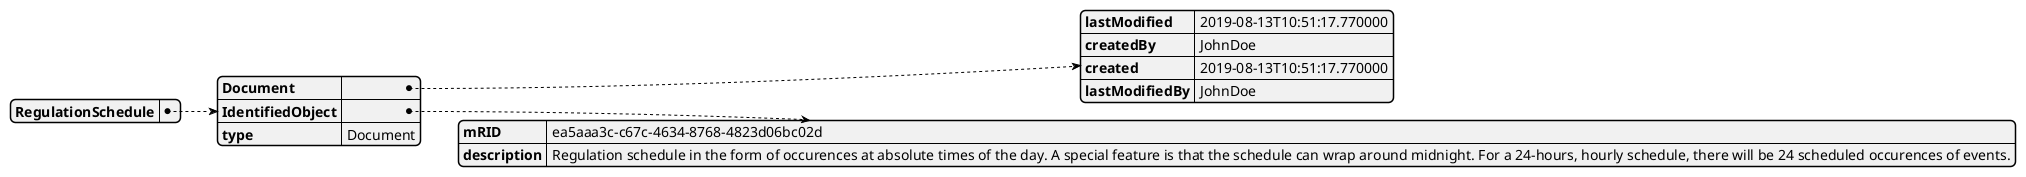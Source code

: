 @startjson
{
  "RegulationSchedule": {
    "Document": {
      "lastModified": 
        "2019-08-13T10:51:17.770000"
      ,
      "createdBy": 
        "JohnDoe"
      ,
      "created": 
        "2019-08-13T10:51:17.770000"
      ,
      "lastModifiedBy": 
        "JohnDoe"
      
    },
    "IdentifiedObject": {
      "mRID": 
        "ea5aaa3c-c67c-4634-8768-4823d06bc02d"
      ,
      "description": 
        "Regulation schedule in the form of occurences at absolute times of the day. A special feature is that the schedule can wrap around midnight. For a 24-hours, hourly schedule, there will be 24 scheduled occurences of events."
      
    },
    "type": 
      "Document"
    
  }
}
@endjson